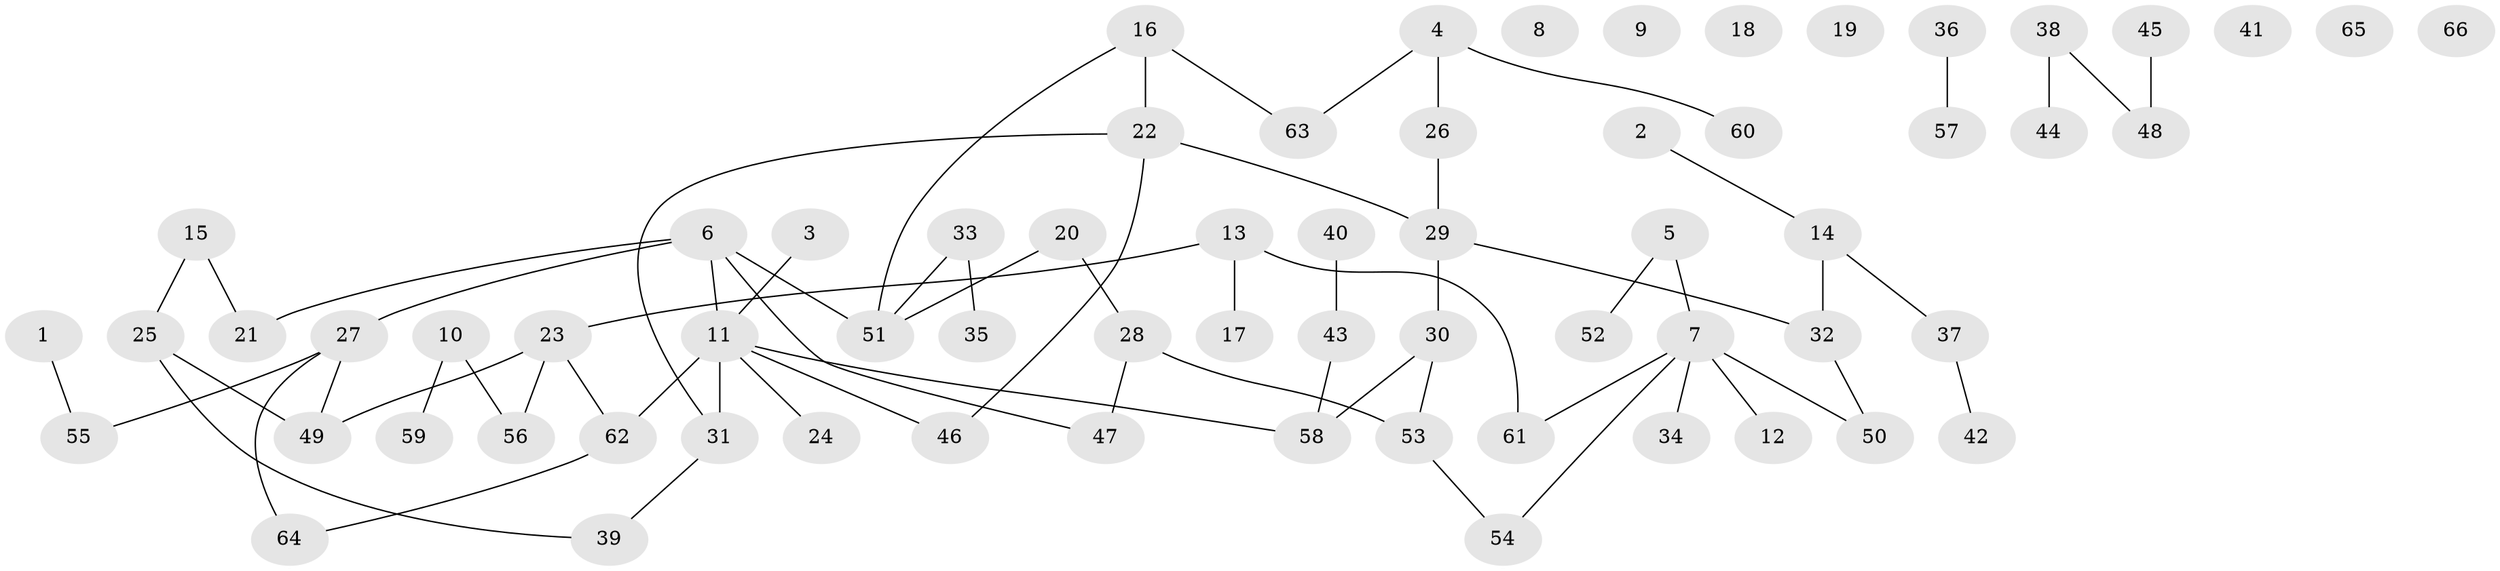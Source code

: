// Generated by graph-tools (version 1.1) at 2025/33/03/09/25 02:33:55]
// undirected, 66 vertices, 68 edges
graph export_dot {
graph [start="1"]
  node [color=gray90,style=filled];
  1;
  2;
  3;
  4;
  5;
  6;
  7;
  8;
  9;
  10;
  11;
  12;
  13;
  14;
  15;
  16;
  17;
  18;
  19;
  20;
  21;
  22;
  23;
  24;
  25;
  26;
  27;
  28;
  29;
  30;
  31;
  32;
  33;
  34;
  35;
  36;
  37;
  38;
  39;
  40;
  41;
  42;
  43;
  44;
  45;
  46;
  47;
  48;
  49;
  50;
  51;
  52;
  53;
  54;
  55;
  56;
  57;
  58;
  59;
  60;
  61;
  62;
  63;
  64;
  65;
  66;
  1 -- 55;
  2 -- 14;
  3 -- 11;
  4 -- 26;
  4 -- 60;
  4 -- 63;
  5 -- 7;
  5 -- 52;
  6 -- 11;
  6 -- 21;
  6 -- 27;
  6 -- 47;
  6 -- 51;
  7 -- 12;
  7 -- 34;
  7 -- 50;
  7 -- 54;
  7 -- 61;
  10 -- 56;
  10 -- 59;
  11 -- 24;
  11 -- 31;
  11 -- 46;
  11 -- 58;
  11 -- 62;
  13 -- 17;
  13 -- 23;
  13 -- 61;
  14 -- 32;
  14 -- 37;
  15 -- 21;
  15 -- 25;
  16 -- 22;
  16 -- 51;
  16 -- 63;
  20 -- 28;
  20 -- 51;
  22 -- 29;
  22 -- 31;
  22 -- 46;
  23 -- 49;
  23 -- 56;
  23 -- 62;
  25 -- 39;
  25 -- 49;
  26 -- 29;
  27 -- 49;
  27 -- 55;
  27 -- 64;
  28 -- 47;
  28 -- 53;
  29 -- 30;
  29 -- 32;
  30 -- 53;
  30 -- 58;
  31 -- 39;
  32 -- 50;
  33 -- 35;
  33 -- 51;
  36 -- 57;
  37 -- 42;
  38 -- 44;
  38 -- 48;
  40 -- 43;
  43 -- 58;
  45 -- 48;
  53 -- 54;
  62 -- 64;
}
